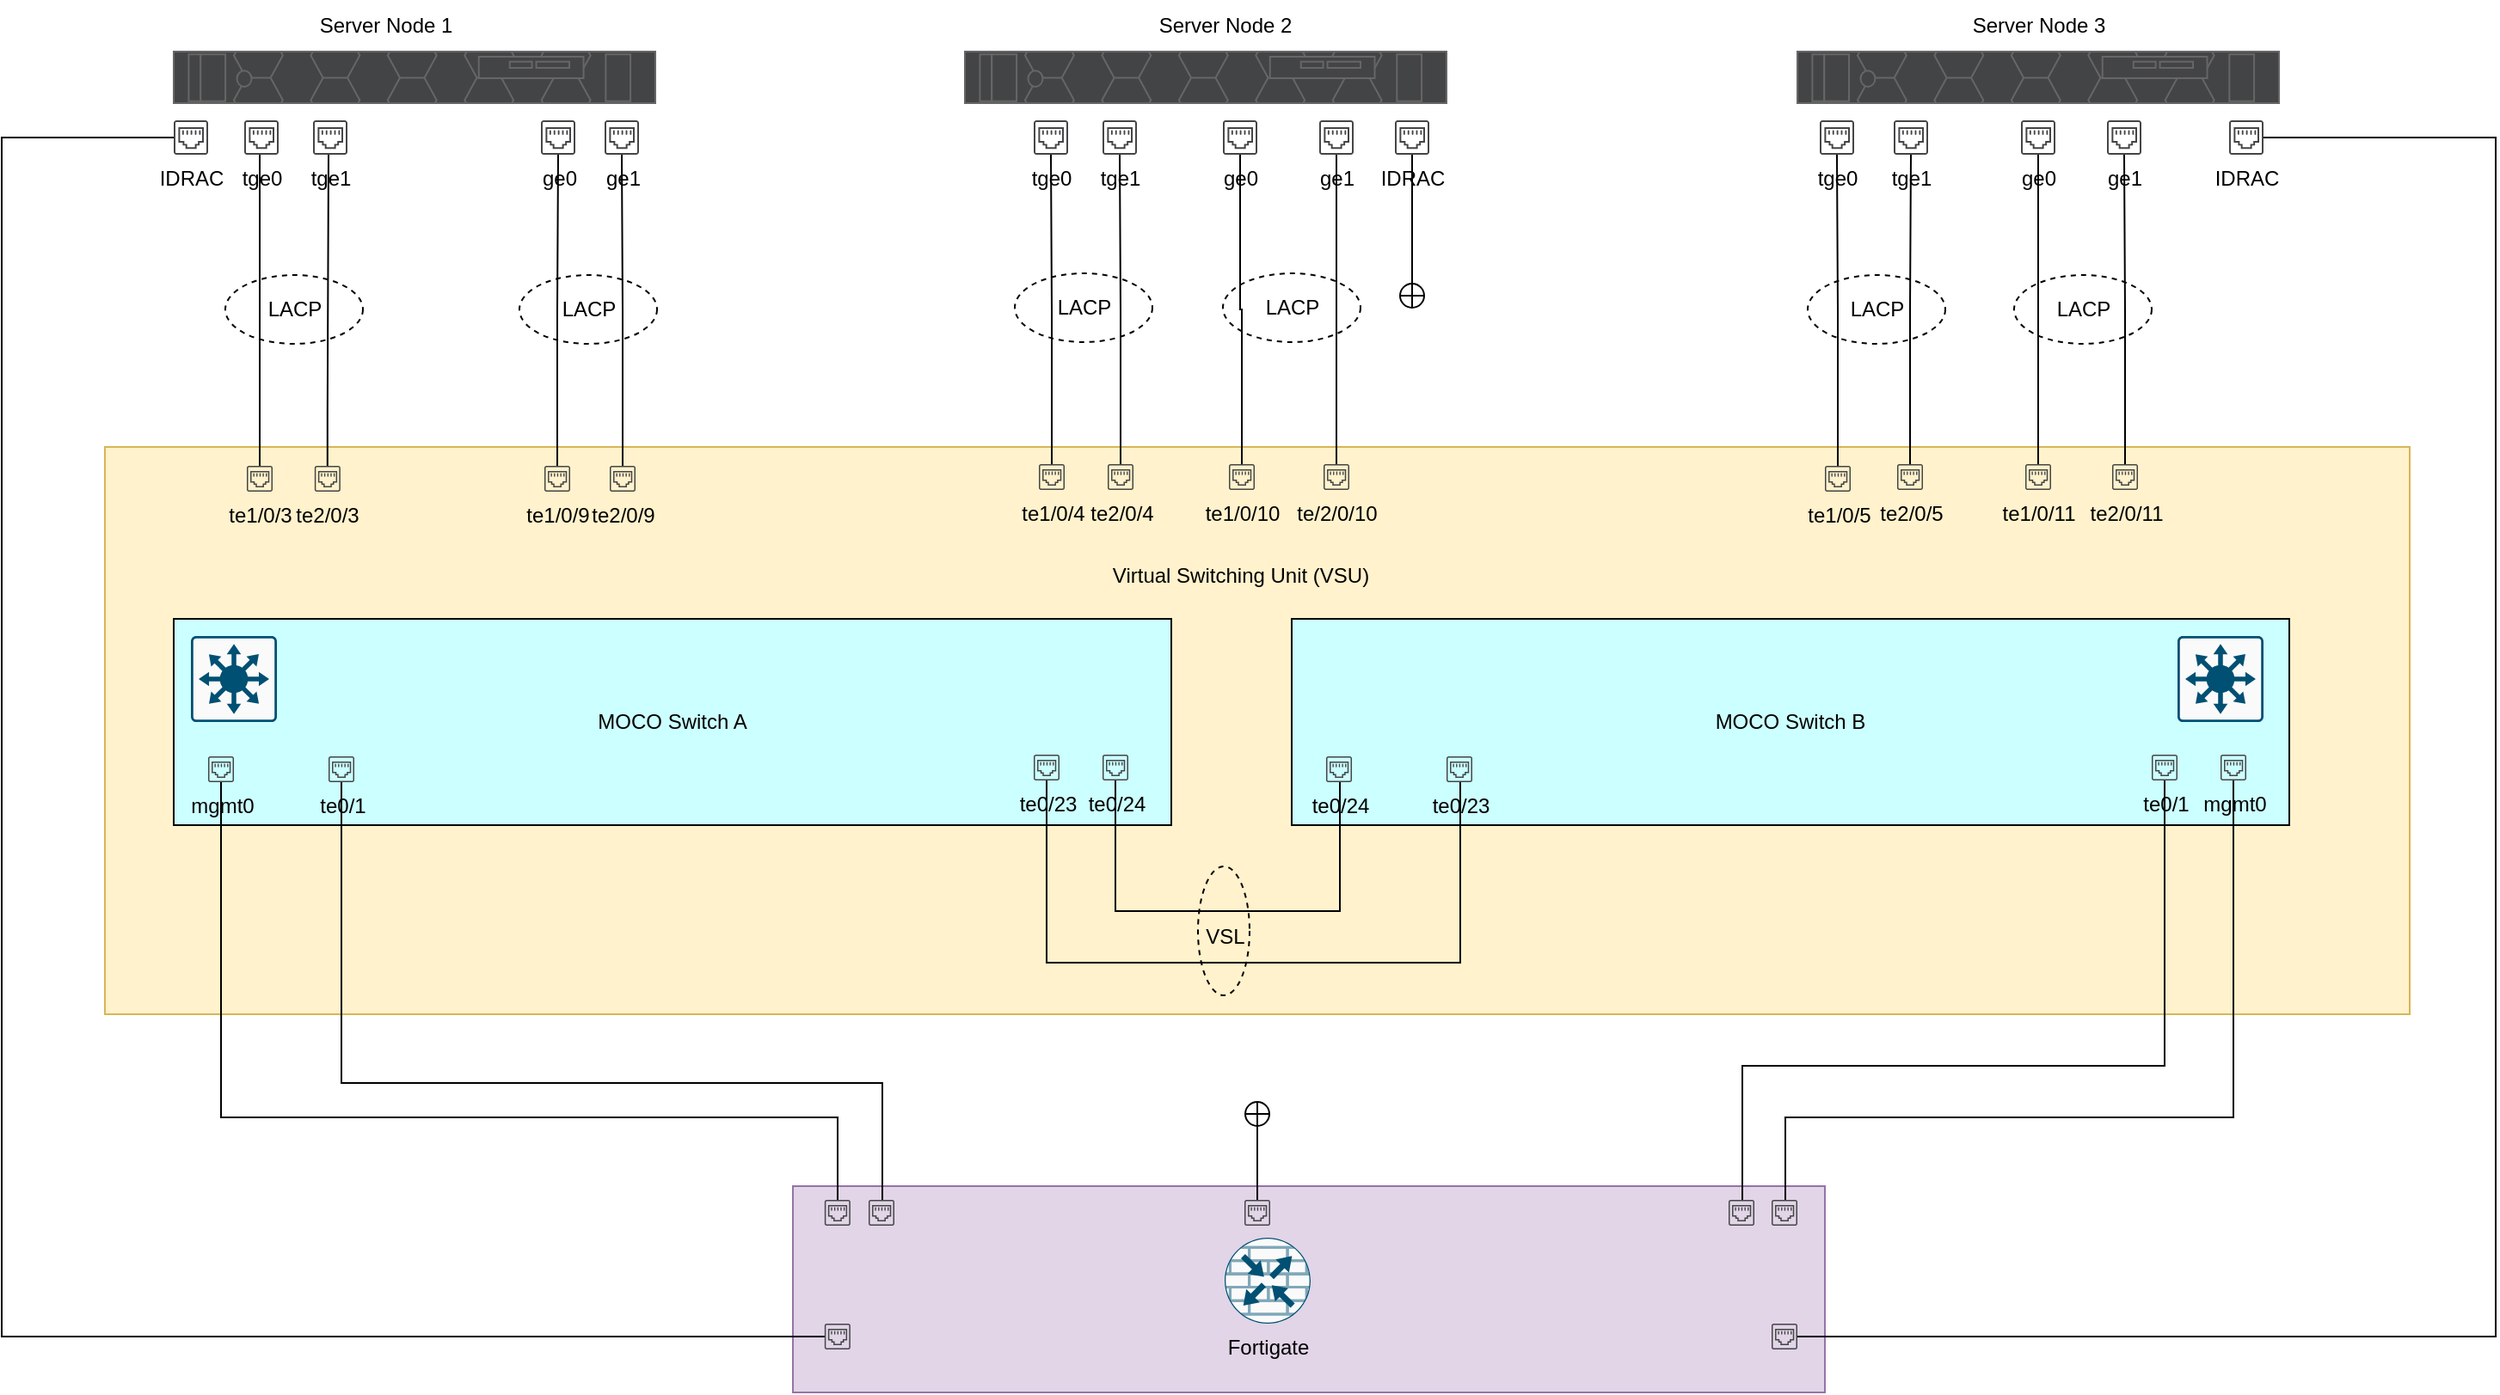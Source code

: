 <mxfile version="24.0.7" type="github">
  <diagram name="Page-1" id="QrXU7Ro9VfwUBPe0FeiA">
    <mxGraphModel dx="1687" dy="1987" grid="1" gridSize="10" guides="1" tooltips="1" connect="1" arrows="1" fold="1" page="1" pageScale="1" pageWidth="850" pageHeight="1100" math="0" shadow="0">
      <root>
        <mxCell id="0" />
        <mxCell id="1" parent="0" />
        <mxCell id="C_WioBEn_e1DX77lr8F8-119" value="" style="whiteSpace=wrap;html=1;shadow=0;dashed=0;sketch=0;pointerEvents=1;align=center;verticalAlign=top;fontFamily=Helvetica;fontSize=12;fillColor=#fff2cc;strokeColor=#d6b656;" vertex="1" parent="1">
          <mxGeometry x="110" y="220" width="1340" height="330" as="geometry" />
        </mxCell>
        <mxCell id="C_WioBEn_e1DX77lr8F8-40" value="" style="rounded=0;whiteSpace=wrap;html=1;fillColor=#e1d5e7;strokeColor=#9673a6;" vertex="1" parent="1">
          <mxGeometry x="510" y="650" width="600" height="120" as="geometry" />
        </mxCell>
        <mxCell id="C_WioBEn_e1DX77lr8F8-5" value="MOCO Switch A" style="rounded=0;whiteSpace=wrap;html=1;fillColor=#CCFFFF;movable=1;resizable=1;rotatable=1;deletable=1;editable=1;locked=0;connectable=1;" vertex="1" parent="1">
          <mxGeometry x="150" y="320" width="580.0" height="120" as="geometry" />
        </mxCell>
        <mxCell id="C_WioBEn_e1DX77lr8F8-34" value="Fortigate" style="sketch=0;points=[[0.5,0,0],[1,0.5,0],[0.5,1,0],[0,0.5,0],[0.145,0.145,0],[0.856,0.145,0],[0.855,0.856,0],[0.145,0.855,0]];verticalLabelPosition=bottom;html=1;verticalAlign=top;aspect=fixed;align=center;pointerEvents=1;shape=mxgraph.cisco19.rect;prIcon=router_with_firewall;fillColor=#FAFAFA;strokeColor=#005073;" vertex="1" parent="1">
          <mxGeometry x="761" y="680" width="50" height="50" as="geometry" />
        </mxCell>
        <mxCell id="C_WioBEn_e1DX77lr8F8-37" value="" style="sketch=0;pointerEvents=1;shadow=0;dashed=0;html=1;strokeColor=none;fillColor=#434445;aspect=fixed;labelPosition=center;verticalLabelPosition=bottom;verticalAlign=top;align=center;outlineConnect=0;shape=mxgraph.vvd.ethernet_port;" vertex="1" parent="1">
          <mxGeometry x="528.42" y="658" width="15" height="15" as="geometry" />
        </mxCell>
        <mxCell id="C_WioBEn_e1DX77lr8F8-47" value="" style="sketch=0;pointerEvents=1;shadow=0;dashed=0;html=1;strokeColor=none;fillColor=#434445;aspect=fixed;labelPosition=center;verticalLabelPosition=bottom;verticalAlign=top;align=center;outlineConnect=0;shape=mxgraph.vvd.ethernet_port;" vertex="1" parent="1">
          <mxGeometry x="554" y="658" width="15" height="15" as="geometry" />
        </mxCell>
        <mxCell id="C_WioBEn_e1DX77lr8F8-51" value="" style="sketch=0;pointerEvents=1;shadow=0;dashed=0;html=1;strokeColor=none;fillColor=#434445;aspect=fixed;labelPosition=center;verticalLabelPosition=bottom;verticalAlign=top;align=center;outlineConnect=0;shape=mxgraph.vvd.ethernet_port;" vertex="1" parent="1">
          <mxGeometry x="1054" y="658" width="15" height="15" as="geometry" />
        </mxCell>
        <mxCell id="C_WioBEn_e1DX77lr8F8-52" value="" style="sketch=0;pointerEvents=1;shadow=0;dashed=0;html=1;strokeColor=none;fillColor=#434445;aspect=fixed;labelPosition=center;verticalLabelPosition=bottom;verticalAlign=top;align=center;outlineConnect=0;shape=mxgraph.vvd.ethernet_port;" vertex="1" parent="1">
          <mxGeometry x="1079" y="658" width="15" height="15" as="geometry" />
        </mxCell>
        <mxCell id="C_WioBEn_e1DX77lr8F8-53" value="" style="sketch=0;points=[[0.015,0.015,0],[0.985,0.015,0],[0.985,0.985,0],[0.015,0.985,0],[0.25,0,0],[0.5,0,0],[0.75,0,0],[1,0.25,0],[1,0.5,0],[1,0.75,0],[0.75,1,0],[0.5,1,0],[0.25,1,0],[0,0.75,0],[0,0.5,0],[0,0.25,0]];verticalLabelPosition=bottom;html=1;verticalAlign=top;aspect=fixed;align=center;pointerEvents=1;shape=mxgraph.cisco19.rect;prIcon=l3_switch;fillColor=#FAFAFA;strokeColor=#005073;shadow=0;dashed=0;fontFamily=Helvetica;fontSize=12;fontColor=default;" vertex="1" parent="1">
          <mxGeometry x="160" y="330" width="50" height="50" as="geometry" />
        </mxCell>
        <mxCell id="C_WioBEn_e1DX77lr8F8-82" style="edgeStyle=orthogonalEdgeStyle;rounded=0;orthogonalLoop=1;jettySize=auto;html=1;fontFamily=Helvetica;fontSize=12;fontColor=default;endArrow=none;endFill=0;" edge="1" parent="1" source="C_WioBEn_e1DX77lr8F8-54" target="C_WioBEn_e1DX77lr8F8-37">
          <mxGeometry relative="1" as="geometry">
            <Array as="points">
              <mxPoint x="178" y="610" />
              <mxPoint x="536" y="610" />
            </Array>
          </mxGeometry>
        </mxCell>
        <mxCell id="C_WioBEn_e1DX77lr8F8-54" value="mgmt0" style="sketch=0;pointerEvents=1;shadow=0;dashed=0;html=1;strokeColor=none;fillColor=#434445;aspect=fixed;labelPosition=center;verticalLabelPosition=bottom;verticalAlign=top;align=center;outlineConnect=0;shape=mxgraph.vvd.ethernet_port;" vertex="1" parent="1">
          <mxGeometry x="170.0" y="400" width="15" height="15" as="geometry" />
        </mxCell>
        <mxCell id="C_WioBEn_e1DX77lr8F8-83" style="edgeStyle=orthogonalEdgeStyle;rounded=0;orthogonalLoop=1;jettySize=auto;html=1;fontFamily=Helvetica;fontSize=12;fontColor=default;endArrow=none;endFill=0;" edge="1" parent="1" source="C_WioBEn_e1DX77lr8F8-56" target="C_WioBEn_e1DX77lr8F8-47">
          <mxGeometry relative="1" as="geometry">
            <Array as="points">
              <mxPoint x="248" y="590" />
              <mxPoint x="562" y="590" />
            </Array>
          </mxGeometry>
        </mxCell>
        <mxCell id="C_WioBEn_e1DX77lr8F8-56" value="te0/1&lt;div&gt;&lt;br&gt;&lt;/div&gt;" style="sketch=0;pointerEvents=1;shadow=0;dashed=0;html=1;strokeColor=none;fillColor=#434445;aspect=fixed;labelPosition=center;verticalLabelPosition=bottom;verticalAlign=top;align=center;outlineConnect=0;shape=mxgraph.vvd.ethernet_port;" vertex="1" parent="1">
          <mxGeometry x="240.0" y="400" width="15" height="15" as="geometry" />
        </mxCell>
        <mxCell id="C_WioBEn_e1DX77lr8F8-64" value="te0/23" style="sketch=0;pointerEvents=1;shadow=0;dashed=0;html=1;strokeColor=none;fillColor=#434445;aspect=fixed;labelPosition=center;verticalLabelPosition=bottom;verticalAlign=top;align=center;outlineConnect=0;shape=mxgraph.vvd.ethernet_port;" vertex="1" parent="1">
          <mxGeometry x="650" y="399" width="15" height="15" as="geometry" />
        </mxCell>
        <mxCell id="C_WioBEn_e1DX77lr8F8-65" value="te0/24" style="sketch=0;pointerEvents=1;shadow=0;dashed=0;html=1;strokeColor=none;fillColor=#434445;aspect=fixed;labelPosition=center;verticalLabelPosition=bottom;verticalAlign=top;align=center;outlineConnect=0;shape=mxgraph.vvd.ethernet_port;" vertex="1" parent="1">
          <mxGeometry x="690" y="399" width="15" height="15" as="geometry" />
        </mxCell>
        <mxCell id="C_WioBEn_e1DX77lr8F8-67" value="MOCO Switch B" style="rounded=0;whiteSpace=wrap;html=1;fillColor=#CCFFFF;movable=1;resizable=1;rotatable=1;deletable=1;editable=1;locked=0;connectable=1;" vertex="1" parent="1">
          <mxGeometry x="800" y="320" width="580.0" height="120" as="geometry" />
        </mxCell>
        <mxCell id="C_WioBEn_e1DX77lr8F8-68" value="" style="sketch=0;points=[[0.015,0.015,0],[0.985,0.015,0],[0.985,0.985,0],[0.015,0.985,0],[0.25,0,0],[0.5,0,0],[0.75,0,0],[1,0.25,0],[1,0.5,0],[1,0.75,0],[0.75,1,0],[0.5,1,0],[0.25,1,0],[0,0.75,0],[0,0.5,0],[0,0.25,0]];verticalLabelPosition=bottom;html=1;verticalAlign=top;aspect=fixed;align=center;pointerEvents=1;shape=mxgraph.cisco19.rect;prIcon=l3_switch;fillColor=#FAFAFA;strokeColor=#005073;shadow=0;dashed=0;fontFamily=Helvetica;fontSize=12;fontColor=default;" vertex="1" parent="1">
          <mxGeometry x="1315" y="330" width="50" height="50" as="geometry" />
        </mxCell>
        <mxCell id="C_WioBEn_e1DX77lr8F8-69" value="te0/24" style="sketch=0;pointerEvents=1;shadow=0;dashed=0;html=1;strokeColor=none;fillColor=#434445;aspect=fixed;labelPosition=center;verticalLabelPosition=bottom;verticalAlign=top;align=center;outlineConnect=0;shape=mxgraph.vvd.ethernet_port;" vertex="1" parent="1">
          <mxGeometry x="820" y="400" width="15" height="15" as="geometry" />
        </mxCell>
        <mxCell id="C_WioBEn_e1DX77lr8F8-70" value="te0/23" style="sketch=0;pointerEvents=1;shadow=0;dashed=0;html=1;strokeColor=none;fillColor=#434445;aspect=fixed;labelPosition=center;verticalLabelPosition=bottom;verticalAlign=top;align=center;outlineConnect=0;shape=mxgraph.vvd.ethernet_port;" vertex="1" parent="1">
          <mxGeometry x="890" y="400" width="15" height="15" as="geometry" />
        </mxCell>
        <mxCell id="C_WioBEn_e1DX77lr8F8-85" style="edgeStyle=orthogonalEdgeStyle;rounded=0;orthogonalLoop=1;jettySize=auto;html=1;fontFamily=Helvetica;fontSize=12;fontColor=default;endArrow=none;endFill=0;" edge="1" parent="1" source="C_WioBEn_e1DX77lr8F8-78" target="C_WioBEn_e1DX77lr8F8-51">
          <mxGeometry relative="1" as="geometry">
            <Array as="points">
              <mxPoint x="1308" y="580" />
              <mxPoint x="1062" y="580" />
            </Array>
          </mxGeometry>
        </mxCell>
        <mxCell id="C_WioBEn_e1DX77lr8F8-78" value="te0/1" style="sketch=0;pointerEvents=1;shadow=0;dashed=0;html=1;strokeColor=none;fillColor=#434445;aspect=fixed;labelPosition=center;verticalLabelPosition=bottom;verticalAlign=top;align=center;outlineConnect=0;shape=mxgraph.vvd.ethernet_port;" vertex="1" parent="1">
          <mxGeometry x="1300" y="399" width="15" height="15" as="geometry" />
        </mxCell>
        <mxCell id="C_WioBEn_e1DX77lr8F8-86" style="edgeStyle=orthogonalEdgeStyle;rounded=0;orthogonalLoop=1;jettySize=auto;html=1;fontFamily=Helvetica;fontSize=12;fontColor=default;endArrow=none;endFill=0;" edge="1" parent="1" source="C_WioBEn_e1DX77lr8F8-79" target="C_WioBEn_e1DX77lr8F8-52">
          <mxGeometry relative="1" as="geometry">
            <Array as="points">
              <mxPoint x="1348" y="610" />
              <mxPoint x="1087" y="610" />
            </Array>
          </mxGeometry>
        </mxCell>
        <mxCell id="C_WioBEn_e1DX77lr8F8-79" value="mgmt0" style="sketch=0;pointerEvents=1;shadow=0;dashed=0;html=1;strokeColor=none;fillColor=#434445;aspect=fixed;labelPosition=center;verticalLabelPosition=bottom;verticalAlign=top;align=center;outlineConnect=0;shape=mxgraph.vvd.ethernet_port;" vertex="1" parent="1">
          <mxGeometry x="1340" y="399" width="15" height="15" as="geometry" />
        </mxCell>
        <mxCell id="C_WioBEn_e1DX77lr8F8-90" style="edgeStyle=orthogonalEdgeStyle;rounded=0;orthogonalLoop=1;jettySize=auto;html=1;fontFamily=Helvetica;fontSize=12;fontColor=default;endArrow=none;endFill=0;" edge="1" parent="1" source="C_WioBEn_e1DX77lr8F8-64" target="C_WioBEn_e1DX77lr8F8-70">
          <mxGeometry relative="1" as="geometry">
            <Array as="points">
              <mxPoint x="658" y="520" />
              <mxPoint x="898" y="520" />
            </Array>
          </mxGeometry>
        </mxCell>
        <mxCell id="C_WioBEn_e1DX77lr8F8-92" style="edgeStyle=orthogonalEdgeStyle;rounded=0;orthogonalLoop=1;jettySize=auto;html=1;fontFamily=Helvetica;fontSize=12;fontColor=default;endArrow=none;endFill=0;" edge="1" parent="1" source="C_WioBEn_e1DX77lr8F8-65" target="C_WioBEn_e1DX77lr8F8-69">
          <mxGeometry relative="1" as="geometry">
            <Array as="points">
              <mxPoint x="698" y="490" />
              <mxPoint x="828" y="490" />
            </Array>
          </mxGeometry>
        </mxCell>
        <mxCell id="C_WioBEn_e1DX77lr8F8-95" value="" style="strokeColor=#666666;html=1;labelPosition=right;align=left;spacingLeft=15;shadow=0;dashed=0;outlineConnect=0;shape=mxgraph.rack.dell.poweredge_r6525;sketch=0;pointerEvents=1;verticalAlign=top;fontFamily=Helvetica;fontSize=12;fontColor=default;fillColor=#434445;" vertex="1" parent="1">
          <mxGeometry x="150" y="-10" width="280" height="30" as="geometry" />
        </mxCell>
        <mxCell id="C_WioBEn_e1DX77lr8F8-96" value="ge0" style="sketch=0;pointerEvents=1;shadow=0;dashed=0;html=1;strokeColor=none;fillColor=#434445;aspect=fixed;labelPosition=center;verticalLabelPosition=bottom;verticalAlign=top;align=center;outlineConnect=0;shape=mxgraph.vvd.ethernet_port;fontFamily=Helvetica;fontSize=12;fontColor=default;" vertex="1" parent="1">
          <mxGeometry x="363.5" y="30" width="20" height="20" as="geometry" />
        </mxCell>
        <mxCell id="C_WioBEn_e1DX77lr8F8-97" value="ge1" style="sketch=0;pointerEvents=1;shadow=0;dashed=0;html=1;strokeColor=none;fillColor=#434445;aspect=fixed;labelPosition=center;verticalLabelPosition=bottom;verticalAlign=top;align=center;outlineConnect=0;shape=mxgraph.vvd.ethernet_port;fontFamily=Helvetica;fontSize=12;fontColor=default;" vertex="1" parent="1">
          <mxGeometry x="400.5" y="30" width="20" height="20" as="geometry" />
        </mxCell>
        <mxCell id="C_WioBEn_e1DX77lr8F8-98" value="tge0" style="sketch=0;pointerEvents=1;shadow=0;dashed=0;html=1;strokeColor=none;fillColor=#434445;aspect=fixed;labelPosition=center;verticalLabelPosition=bottom;verticalAlign=top;align=center;outlineConnect=0;shape=mxgraph.vvd.ethernet_port;fontFamily=Helvetica;fontSize=12;fontColor=default;" vertex="1" parent="1">
          <mxGeometry x="191" y="30" width="20" height="20" as="geometry" />
        </mxCell>
        <mxCell id="C_WioBEn_e1DX77lr8F8-99" value="tge1" style="sketch=0;pointerEvents=1;shadow=0;dashed=0;html=1;strokeColor=none;fillColor=#434445;aspect=fixed;labelPosition=center;verticalLabelPosition=bottom;verticalAlign=top;align=center;outlineConnect=0;shape=mxgraph.vvd.ethernet_port;fontFamily=Helvetica;fontSize=12;fontColor=default;" vertex="1" parent="1">
          <mxGeometry x="231" y="30" width="20" height="20" as="geometry" />
        </mxCell>
        <mxCell id="C_WioBEn_e1DX77lr8F8-100" value="" style="strokeColor=#666666;html=1;labelPosition=right;align=left;spacingLeft=15;shadow=0;dashed=0;outlineConnect=0;shape=mxgraph.rack.dell.poweredge_r6525;sketch=0;pointerEvents=1;verticalAlign=top;fontFamily=Helvetica;fontSize=12;fontColor=default;fillColor=#434445;" vertex="1" parent="1">
          <mxGeometry x="610" y="-10" width="280" height="30" as="geometry" />
        </mxCell>
        <mxCell id="C_WioBEn_e1DX77lr8F8-101" value="ge0" style="sketch=0;pointerEvents=1;shadow=0;dashed=0;html=1;strokeColor=none;fillColor=#434445;aspect=fixed;labelPosition=center;verticalLabelPosition=bottom;verticalAlign=top;align=center;outlineConnect=0;shape=mxgraph.vvd.ethernet_port;fontFamily=Helvetica;fontSize=12;fontColor=default;" vertex="1" parent="1">
          <mxGeometry x="760" y="30" width="20" height="20" as="geometry" />
        </mxCell>
        <mxCell id="C_WioBEn_e1DX77lr8F8-102" value="ge1" style="sketch=0;pointerEvents=1;shadow=0;dashed=0;html=1;strokeColor=none;fillColor=#434445;aspect=fixed;labelPosition=center;verticalLabelPosition=bottom;verticalAlign=top;align=center;outlineConnect=0;shape=mxgraph.vvd.ethernet_port;fontFamily=Helvetica;fontSize=12;fontColor=default;" vertex="1" parent="1">
          <mxGeometry x="816" y="30" width="20" height="20" as="geometry" />
        </mxCell>
        <mxCell id="C_WioBEn_e1DX77lr8F8-103" value="tge0" style="sketch=0;pointerEvents=1;shadow=0;dashed=0;html=1;strokeColor=none;fillColor=#434445;aspect=fixed;labelPosition=center;verticalLabelPosition=bottom;verticalAlign=top;align=center;outlineConnect=0;shape=mxgraph.vvd.ethernet_port;fontFamily=Helvetica;fontSize=12;fontColor=default;" vertex="1" parent="1">
          <mxGeometry x="650" y="30" width="20" height="20" as="geometry" />
        </mxCell>
        <mxCell id="C_WioBEn_e1DX77lr8F8-104" value="tge1" style="sketch=0;pointerEvents=1;shadow=0;dashed=0;html=1;strokeColor=none;fillColor=#434445;aspect=fixed;labelPosition=center;verticalLabelPosition=bottom;verticalAlign=top;align=center;outlineConnect=0;shape=mxgraph.vvd.ethernet_port;fontFamily=Helvetica;fontSize=12;fontColor=default;" vertex="1" parent="1">
          <mxGeometry x="690" y="30" width="20" height="20" as="geometry" />
        </mxCell>
        <mxCell id="C_WioBEn_e1DX77lr8F8-105" value="" style="strokeColor=#666666;html=1;labelPosition=right;align=left;spacingLeft=15;shadow=0;dashed=0;outlineConnect=0;shape=mxgraph.rack.dell.poweredge_r6525;sketch=0;pointerEvents=1;verticalAlign=top;fontFamily=Helvetica;fontSize=12;fontColor=default;fillColor=#434445;" vertex="1" parent="1">
          <mxGeometry x="1094" y="-10" width="280" height="30" as="geometry" />
        </mxCell>
        <mxCell id="C_WioBEn_e1DX77lr8F8-106" value="ge0" style="sketch=0;pointerEvents=1;shadow=0;dashed=0;html=1;strokeColor=none;fillColor=#434445;aspect=fixed;labelPosition=center;verticalLabelPosition=bottom;verticalAlign=top;align=center;outlineConnect=0;shape=mxgraph.vvd.ethernet_port;fontFamily=Helvetica;fontSize=12;fontColor=default;" vertex="1" parent="1">
          <mxGeometry x="1224" y="30" width="20" height="20" as="geometry" />
        </mxCell>
        <mxCell id="C_WioBEn_e1DX77lr8F8-107" value="ge1" style="sketch=0;pointerEvents=1;shadow=0;dashed=0;html=1;strokeColor=none;fillColor=#434445;aspect=fixed;labelPosition=center;verticalLabelPosition=bottom;verticalAlign=top;align=center;outlineConnect=0;shape=mxgraph.vvd.ethernet_port;fontFamily=Helvetica;fontSize=12;fontColor=default;" vertex="1" parent="1">
          <mxGeometry x="1274" y="30" width="20" height="20" as="geometry" />
        </mxCell>
        <mxCell id="C_WioBEn_e1DX77lr8F8-108" value="tge0" style="sketch=0;pointerEvents=1;shadow=0;dashed=0;html=1;strokeColor=none;fillColor=#434445;aspect=fixed;labelPosition=center;verticalLabelPosition=bottom;verticalAlign=top;align=center;outlineConnect=0;shape=mxgraph.vvd.ethernet_port;fontFamily=Helvetica;fontSize=12;fontColor=default;" vertex="1" parent="1">
          <mxGeometry x="1107" y="30" width="20" height="20" as="geometry" />
        </mxCell>
        <mxCell id="C_WioBEn_e1DX77lr8F8-109" value="tge1" style="sketch=0;pointerEvents=1;shadow=0;dashed=0;html=1;strokeColor=none;fillColor=#434445;aspect=fixed;labelPosition=center;verticalLabelPosition=bottom;verticalAlign=top;align=center;outlineConnect=0;shape=mxgraph.vvd.ethernet_port;fontFamily=Helvetica;fontSize=12;fontColor=default;" vertex="1" parent="1">
          <mxGeometry x="1150" y="30" width="20" height="20" as="geometry" />
        </mxCell>
        <mxCell id="C_WioBEn_e1DX77lr8F8-110" value="Server Node 1" style="text;html=1;align=center;verticalAlign=middle;resizable=0;points=[];autosize=1;strokeColor=none;fillColor=none;fontFamily=Helvetica;fontSize=12;fontColor=default;" vertex="1" parent="1">
          <mxGeometry x="223" y="-40" width="100" height="30" as="geometry" />
        </mxCell>
        <mxCell id="C_WioBEn_e1DX77lr8F8-112" value="Server Node 2" style="text;html=1;align=center;verticalAlign=middle;resizable=0;points=[];autosize=1;strokeColor=none;fillColor=none;fontFamily=Helvetica;fontSize=12;fontColor=default;" vertex="1" parent="1">
          <mxGeometry x="711" y="-40" width="100" height="30" as="geometry" />
        </mxCell>
        <mxCell id="C_WioBEn_e1DX77lr8F8-113" value="Server Node 3" style="text;html=1;align=center;verticalAlign=middle;resizable=0;points=[];autosize=1;strokeColor=none;fillColor=none;fontFamily=Helvetica;fontSize=12;fontColor=default;" vertex="1" parent="1">
          <mxGeometry x="1184" y="-40" width="100" height="30" as="geometry" />
        </mxCell>
        <mxCell id="C_WioBEn_e1DX77lr8F8-120" value="Virtual Switching Unit (VSU)" style="text;html=1;align=center;verticalAlign=middle;resizable=0;points=[];autosize=1;strokeColor=none;fillColor=none;fontFamily=Helvetica;fontSize=12;fontColor=default;" vertex="1" parent="1">
          <mxGeometry x="685" y="280" width="170" height="30" as="geometry" />
        </mxCell>
        <mxCell id="C_WioBEn_e1DX77lr8F8-135" style="edgeStyle=orthogonalEdgeStyle;rounded=0;orthogonalLoop=1;jettySize=auto;html=1;fontFamily=Helvetica;fontSize=12;fontColor=default;endArrow=none;endFill=0;" edge="1" parent="1" source="C_WioBEn_e1DX77lr8F8-121" target="C_WioBEn_e1DX77lr8F8-98">
          <mxGeometry relative="1" as="geometry">
            <Array as="points">
              <mxPoint x="200" y="200" />
              <mxPoint x="200" y="200" />
            </Array>
          </mxGeometry>
        </mxCell>
        <mxCell id="C_WioBEn_e1DX77lr8F8-121" value="te1/0/3" style="sketch=0;pointerEvents=1;shadow=0;dashed=0;html=1;strokeColor=none;fillColor=#434445;aspect=fixed;labelPosition=center;verticalLabelPosition=bottom;verticalAlign=top;align=center;outlineConnect=0;shape=mxgraph.vvd.ethernet_port;" vertex="1" parent="1">
          <mxGeometry x="192.5" y="231" width="15" height="15" as="geometry" />
        </mxCell>
        <mxCell id="C_WioBEn_e1DX77lr8F8-137" style="edgeStyle=orthogonalEdgeStyle;rounded=0;orthogonalLoop=1;jettySize=auto;html=1;fontFamily=Helvetica;fontSize=12;fontColor=default;endArrow=none;endFill=0;" edge="1" parent="1" source="C_WioBEn_e1DX77lr8F8-122" target="C_WioBEn_e1DX77lr8F8-99">
          <mxGeometry relative="1" as="geometry">
            <Array as="points">
              <mxPoint x="240" y="200" />
              <mxPoint x="240" y="200" />
            </Array>
          </mxGeometry>
        </mxCell>
        <mxCell id="C_WioBEn_e1DX77lr8F8-122" value="te2/0/3" style="sketch=0;pointerEvents=1;shadow=0;dashed=0;html=1;strokeColor=none;fillColor=#434445;aspect=fixed;labelPosition=center;verticalLabelPosition=bottom;verticalAlign=top;align=center;outlineConnect=0;shape=mxgraph.vvd.ethernet_port;" vertex="1" parent="1">
          <mxGeometry x="231.92" y="231" width="15" height="15" as="geometry" />
        </mxCell>
        <mxCell id="C_WioBEn_e1DX77lr8F8-139" style="edgeStyle=orthogonalEdgeStyle;rounded=0;orthogonalLoop=1;jettySize=auto;html=1;fontFamily=Helvetica;fontSize=12;fontColor=default;endArrow=none;endFill=0;" edge="1" parent="1" source="C_WioBEn_e1DX77lr8F8-123" target="C_WioBEn_e1DX77lr8F8-96">
          <mxGeometry relative="1" as="geometry" />
        </mxCell>
        <mxCell id="C_WioBEn_e1DX77lr8F8-123" value="te1/0/9" style="sketch=0;pointerEvents=1;shadow=0;dashed=0;html=1;strokeColor=none;fillColor=#434445;aspect=fixed;labelPosition=center;verticalLabelPosition=bottom;verticalAlign=top;align=center;outlineConnect=0;shape=mxgraph.vvd.ethernet_port;" vertex="1" parent="1">
          <mxGeometry x="365.5" y="231" width="15" height="15" as="geometry" />
        </mxCell>
        <mxCell id="C_WioBEn_e1DX77lr8F8-140" style="edgeStyle=orthogonalEdgeStyle;rounded=0;orthogonalLoop=1;jettySize=auto;html=1;fontFamily=Helvetica;fontSize=12;fontColor=default;endArrow=none;endFill=0;" edge="1" parent="1" source="C_WioBEn_e1DX77lr8F8-124" target="C_WioBEn_e1DX77lr8F8-97">
          <mxGeometry relative="1" as="geometry" />
        </mxCell>
        <mxCell id="C_WioBEn_e1DX77lr8F8-124" value="te2/0/9" style="sketch=0;pointerEvents=1;shadow=0;dashed=0;html=1;strokeColor=none;fillColor=#434445;aspect=fixed;labelPosition=center;verticalLabelPosition=bottom;verticalAlign=top;align=center;outlineConnect=0;shape=mxgraph.vvd.ethernet_port;" vertex="1" parent="1">
          <mxGeometry x="403.5" y="231" width="15" height="15" as="geometry" />
        </mxCell>
        <mxCell id="C_WioBEn_e1DX77lr8F8-143" style="edgeStyle=orthogonalEdgeStyle;rounded=0;orthogonalLoop=1;jettySize=auto;html=1;fontFamily=Helvetica;fontSize=12;fontColor=default;endArrow=none;endFill=0;" edge="1" parent="1" source="C_WioBEn_e1DX77lr8F8-125" target="C_WioBEn_e1DX77lr8F8-103">
          <mxGeometry relative="1" as="geometry" />
        </mxCell>
        <mxCell id="C_WioBEn_e1DX77lr8F8-125" value="te1/0/4" style="sketch=0;pointerEvents=1;shadow=0;dashed=0;html=1;strokeColor=none;fillColor=#434445;aspect=fixed;labelPosition=center;verticalLabelPosition=bottom;verticalAlign=top;align=center;outlineConnect=0;shape=mxgraph.vvd.ethernet_port;" vertex="1" parent="1">
          <mxGeometry x="653" y="230" width="15" height="15" as="geometry" />
        </mxCell>
        <mxCell id="C_WioBEn_e1DX77lr8F8-144" style="edgeStyle=orthogonalEdgeStyle;rounded=0;orthogonalLoop=1;jettySize=auto;html=1;fontFamily=Helvetica;fontSize=12;fontColor=default;endArrow=none;endFill=0;" edge="1" parent="1" source="C_WioBEn_e1DX77lr8F8-126" target="C_WioBEn_e1DX77lr8F8-104">
          <mxGeometry relative="1" as="geometry" />
        </mxCell>
        <mxCell id="C_WioBEn_e1DX77lr8F8-126" value="te2/0/4" style="sketch=0;pointerEvents=1;shadow=0;dashed=0;html=1;strokeColor=none;fillColor=#434445;aspect=fixed;labelPosition=center;verticalLabelPosition=bottom;verticalAlign=top;align=center;outlineConnect=0;shape=mxgraph.vvd.ethernet_port;" vertex="1" parent="1">
          <mxGeometry x="693" y="230" width="15" height="15" as="geometry" />
        </mxCell>
        <mxCell id="C_WioBEn_e1DX77lr8F8-145" style="edgeStyle=orthogonalEdgeStyle;rounded=0;orthogonalLoop=1;jettySize=auto;html=1;fontFamily=Helvetica;fontSize=12;fontColor=default;endArrow=none;endFill=0;" edge="1" parent="1" source="C_WioBEn_e1DX77lr8F8-127" target="C_WioBEn_e1DX77lr8F8-101">
          <mxGeometry relative="1" as="geometry" />
        </mxCell>
        <mxCell id="C_WioBEn_e1DX77lr8F8-127" value="te1/0/10" style="sketch=0;pointerEvents=1;shadow=0;dashed=0;html=1;strokeColor=none;fillColor=#434445;aspect=fixed;labelPosition=center;verticalLabelPosition=bottom;verticalAlign=top;align=center;outlineConnect=0;shape=mxgraph.vvd.ethernet_port;" vertex="1" parent="1">
          <mxGeometry x="763.5" y="230" width="15" height="15" as="geometry" />
        </mxCell>
        <mxCell id="C_WioBEn_e1DX77lr8F8-146" style="edgeStyle=orthogonalEdgeStyle;rounded=0;orthogonalLoop=1;jettySize=auto;html=1;fontFamily=Helvetica;fontSize=12;fontColor=default;endArrow=none;endFill=0;" edge="1" parent="1" source="C_WioBEn_e1DX77lr8F8-128" target="C_WioBEn_e1DX77lr8F8-102">
          <mxGeometry relative="1" as="geometry" />
        </mxCell>
        <mxCell id="C_WioBEn_e1DX77lr8F8-128" value="te/2/0/10" style="sketch=0;pointerEvents=1;shadow=0;dashed=0;html=1;strokeColor=none;fillColor=#434445;aspect=fixed;labelPosition=center;verticalLabelPosition=bottom;verticalAlign=top;align=center;outlineConnect=0;shape=mxgraph.vvd.ethernet_port;" vertex="1" parent="1">
          <mxGeometry x="818.5" y="230" width="15" height="15" as="geometry" />
        </mxCell>
        <mxCell id="C_WioBEn_e1DX77lr8F8-147" style="edgeStyle=orthogonalEdgeStyle;rounded=0;orthogonalLoop=1;jettySize=auto;html=1;fontFamily=Helvetica;fontSize=12;fontColor=default;endArrow=none;endFill=0;" edge="1" parent="1" source="C_WioBEn_e1DX77lr8F8-129" target="C_WioBEn_e1DX77lr8F8-108">
          <mxGeometry relative="1" as="geometry" />
        </mxCell>
        <mxCell id="C_WioBEn_e1DX77lr8F8-129" value="te1/0/5" style="sketch=0;pointerEvents=1;shadow=0;dashed=0;html=1;strokeColor=none;fillColor=#434445;aspect=fixed;labelPosition=center;verticalLabelPosition=bottom;verticalAlign=top;align=center;outlineConnect=0;shape=mxgraph.vvd.ethernet_port;" vertex="1" parent="1">
          <mxGeometry x="1110" y="231" width="15" height="15" as="geometry" />
        </mxCell>
        <mxCell id="C_WioBEn_e1DX77lr8F8-148" style="edgeStyle=orthogonalEdgeStyle;rounded=0;orthogonalLoop=1;jettySize=auto;html=1;fontFamily=Helvetica;fontSize=12;fontColor=default;endArrow=none;endFill=0;" edge="1" parent="1" source="C_WioBEn_e1DX77lr8F8-130" target="C_WioBEn_e1DX77lr8F8-109">
          <mxGeometry relative="1" as="geometry" />
        </mxCell>
        <mxCell id="C_WioBEn_e1DX77lr8F8-130" value="te2/0/5" style="sketch=0;pointerEvents=1;shadow=0;dashed=0;html=1;strokeColor=none;fillColor=#434445;aspect=fixed;labelPosition=center;verticalLabelPosition=bottom;verticalAlign=top;align=center;outlineConnect=0;shape=mxgraph.vvd.ethernet_port;" vertex="1" parent="1">
          <mxGeometry x="1152" y="230" width="15" height="15" as="geometry" />
        </mxCell>
        <mxCell id="C_WioBEn_e1DX77lr8F8-149" style="edgeStyle=orthogonalEdgeStyle;rounded=0;orthogonalLoop=1;jettySize=auto;html=1;fontFamily=Helvetica;fontSize=12;fontColor=default;endArrow=none;endFill=0;" edge="1" parent="1" source="C_WioBEn_e1DX77lr8F8-133" target="C_WioBEn_e1DX77lr8F8-106">
          <mxGeometry relative="1" as="geometry" />
        </mxCell>
        <mxCell id="C_WioBEn_e1DX77lr8F8-133" value="te1/0/11" style="sketch=0;pointerEvents=1;shadow=0;dashed=0;html=1;strokeColor=none;fillColor=#434445;aspect=fixed;labelPosition=center;verticalLabelPosition=bottom;verticalAlign=top;align=center;outlineConnect=0;shape=mxgraph.vvd.ethernet_port;" vertex="1" parent="1">
          <mxGeometry x="1226.5" y="230" width="15" height="15" as="geometry" />
        </mxCell>
        <mxCell id="C_WioBEn_e1DX77lr8F8-150" style="edgeStyle=orthogonalEdgeStyle;rounded=0;orthogonalLoop=1;jettySize=auto;html=1;fontFamily=Helvetica;fontSize=12;fontColor=default;endArrow=none;endFill=0;" edge="1" parent="1" source="C_WioBEn_e1DX77lr8F8-134" target="C_WioBEn_e1DX77lr8F8-107">
          <mxGeometry relative="1" as="geometry" />
        </mxCell>
        <mxCell id="C_WioBEn_e1DX77lr8F8-134" value="te2/0/11" style="sketch=0;pointerEvents=1;shadow=0;dashed=0;html=1;strokeColor=none;fillColor=#434445;aspect=fixed;labelPosition=center;verticalLabelPosition=bottom;verticalAlign=top;align=center;outlineConnect=0;shape=mxgraph.vvd.ethernet_port;" vertex="1" parent="1">
          <mxGeometry x="1277" y="230" width="15" height="15" as="geometry" />
        </mxCell>
        <mxCell id="C_WioBEn_e1DX77lr8F8-152" value="IDRAC" style="sketch=0;pointerEvents=1;shadow=0;dashed=0;html=1;strokeColor=none;fillColor=#434445;aspect=fixed;labelPosition=center;verticalLabelPosition=bottom;verticalAlign=top;align=center;outlineConnect=0;shape=mxgraph.vvd.ethernet_port;fontFamily=Helvetica;fontSize=12;fontColor=default;" vertex="1" parent="1">
          <mxGeometry x="150" y="30" width="20" height="20" as="geometry" />
        </mxCell>
        <mxCell id="C_WioBEn_e1DX77lr8F8-153" value="IDRAC" style="sketch=0;pointerEvents=1;shadow=0;dashed=0;html=1;strokeColor=none;fillColor=#434445;aspect=fixed;labelPosition=center;verticalLabelPosition=bottom;verticalAlign=top;align=center;outlineConnect=0;shape=mxgraph.vvd.ethernet_port;fontFamily=Helvetica;fontSize=12;fontColor=default;" vertex="1" parent="1">
          <mxGeometry x="1345" y="30" width="20" height="20" as="geometry" />
        </mxCell>
        <mxCell id="C_WioBEn_e1DX77lr8F8-156" style="edgeStyle=orthogonalEdgeStyle;rounded=0;orthogonalLoop=1;jettySize=auto;html=1;fontFamily=Helvetica;fontSize=12;fontColor=default;endArrow=none;endFill=0;" edge="1" parent="1" source="C_WioBEn_e1DX77lr8F8-154" target="C_WioBEn_e1DX77lr8F8-153">
          <mxGeometry relative="1" as="geometry">
            <Array as="points">
              <mxPoint x="1500" y="737" />
              <mxPoint x="1500" y="40" />
            </Array>
          </mxGeometry>
        </mxCell>
        <mxCell id="C_WioBEn_e1DX77lr8F8-154" value="" style="sketch=0;pointerEvents=1;shadow=0;dashed=0;html=1;strokeColor=none;fillColor=#434445;aspect=fixed;labelPosition=center;verticalLabelPosition=bottom;verticalAlign=top;align=center;outlineConnect=0;shape=mxgraph.vvd.ethernet_port;" vertex="1" parent="1">
          <mxGeometry x="1079" y="730" width="15" height="15" as="geometry" />
        </mxCell>
        <mxCell id="C_WioBEn_e1DX77lr8F8-157" style="edgeStyle=orthogonalEdgeStyle;rounded=0;orthogonalLoop=1;jettySize=auto;html=1;fontFamily=Helvetica;fontSize=12;fontColor=default;endArrow=none;endFill=0;" edge="1" parent="1" source="C_WioBEn_e1DX77lr8F8-155" target="C_WioBEn_e1DX77lr8F8-152">
          <mxGeometry relative="1" as="geometry">
            <Array as="points">
              <mxPoint x="50" y="737" />
              <mxPoint x="50" y="40" />
            </Array>
          </mxGeometry>
        </mxCell>
        <mxCell id="C_WioBEn_e1DX77lr8F8-155" value="" style="sketch=0;pointerEvents=1;shadow=0;dashed=0;html=1;strokeColor=none;fillColor=#434445;aspect=fixed;labelPosition=center;verticalLabelPosition=bottom;verticalAlign=top;align=center;outlineConnect=0;shape=mxgraph.vvd.ethernet_port;" vertex="1" parent="1">
          <mxGeometry x="528.42" y="730" width="15" height="15" as="geometry" />
        </mxCell>
        <mxCell id="C_WioBEn_e1DX77lr8F8-159" style="edgeStyle=orthogonalEdgeStyle;rounded=0;orthogonalLoop=1;jettySize=auto;html=1;fontFamily=Helvetica;fontSize=12;fontColor=default;endArrow=circlePlus;endFill=0;" edge="1" parent="1" source="C_WioBEn_e1DX77lr8F8-158">
          <mxGeometry relative="1" as="geometry">
            <mxPoint x="780" y="600" as="targetPoint" />
          </mxGeometry>
        </mxCell>
        <mxCell id="C_WioBEn_e1DX77lr8F8-158" value="" style="sketch=0;pointerEvents=1;shadow=0;dashed=0;html=1;strokeColor=none;fillColor=#434445;aspect=fixed;labelPosition=center;verticalLabelPosition=bottom;verticalAlign=top;align=center;outlineConnect=0;shape=mxgraph.vvd.ethernet_port;" vertex="1" parent="1">
          <mxGeometry x="772.5" y="658" width="15" height="15" as="geometry" />
        </mxCell>
        <mxCell id="C_WioBEn_e1DX77lr8F8-162" style="edgeStyle=orthogonalEdgeStyle;rounded=0;orthogonalLoop=1;jettySize=auto;html=1;fontFamily=Helvetica;fontSize=12;fontColor=default;endArrow=circlePlus;endFill=0;" edge="1" parent="1" source="C_WioBEn_e1DX77lr8F8-161">
          <mxGeometry relative="1" as="geometry">
            <mxPoint x="870" y="140" as="targetPoint" />
            <Array as="points">
              <mxPoint x="870" y="130" />
            </Array>
          </mxGeometry>
        </mxCell>
        <mxCell id="C_WioBEn_e1DX77lr8F8-161" value="IDRAC" style="sketch=0;pointerEvents=1;shadow=0;dashed=0;html=1;strokeColor=none;fillColor=#434445;aspect=fixed;labelPosition=center;verticalLabelPosition=bottom;verticalAlign=top;align=center;outlineConnect=0;shape=mxgraph.vvd.ethernet_port;fontFamily=Helvetica;fontSize=12;fontColor=default;" vertex="1" parent="1">
          <mxGeometry x="860" y="30" width="20" height="20" as="geometry" />
        </mxCell>
        <mxCell id="C_WioBEn_e1DX77lr8F8-163" value="VSL" style="text;html=1;align=center;verticalAlign=middle;resizable=0;points=[];autosize=1;strokeColor=none;fillColor=none;fontFamily=Helvetica;fontSize=12;fontColor=default;" vertex="1" parent="1">
          <mxGeometry x="736" y="490" width="50" height="30" as="geometry" />
        </mxCell>
        <mxCell id="C_WioBEn_e1DX77lr8F8-164" value="" style="ellipse;whiteSpace=wrap;html=1;shadow=0;dashed=1;sketch=0;pointerEvents=1;align=center;verticalAlign=top;fontFamily=Helvetica;fontSize=12;fontColor=default;fillColor=none;" vertex="1" parent="1">
          <mxGeometry x="745.5" y="464" width="30" height="75" as="geometry" />
        </mxCell>
        <mxCell id="C_WioBEn_e1DX77lr8F8-168" value="" style="group" vertex="1" connectable="0" parent="1">
          <mxGeometry x="180" y="120" width="80" height="40" as="geometry" />
        </mxCell>
        <mxCell id="C_WioBEn_e1DX77lr8F8-166" value="" style="ellipse;whiteSpace=wrap;html=1;shadow=0;dashed=1;sketch=0;pointerEvents=1;align=center;verticalAlign=top;fontFamily=Helvetica;fontSize=12;fontColor=default;fillColor=none;" vertex="1" parent="C_WioBEn_e1DX77lr8F8-168">
          <mxGeometry width="80" height="40" as="geometry" />
        </mxCell>
        <mxCell id="C_WioBEn_e1DX77lr8F8-167" value="LACP" style="text;html=1;align=center;verticalAlign=middle;resizable=0;points=[];autosize=1;strokeColor=none;fillColor=none;fontFamily=Helvetica;fontSize=12;fontColor=default;" vertex="1" parent="C_WioBEn_e1DX77lr8F8-168">
          <mxGeometry x="15" y="5" width="50" height="30" as="geometry" />
        </mxCell>
        <mxCell id="C_WioBEn_e1DX77lr8F8-169" value="" style="group" vertex="1" connectable="0" parent="1">
          <mxGeometry x="351" y="120" width="80" height="40" as="geometry" />
        </mxCell>
        <mxCell id="C_WioBEn_e1DX77lr8F8-170" value="" style="ellipse;whiteSpace=wrap;html=1;shadow=0;dashed=1;sketch=0;pointerEvents=1;align=center;verticalAlign=top;fontFamily=Helvetica;fontSize=12;fontColor=default;fillColor=none;" vertex="1" parent="C_WioBEn_e1DX77lr8F8-169">
          <mxGeometry width="80" height="40" as="geometry" />
        </mxCell>
        <mxCell id="C_WioBEn_e1DX77lr8F8-171" value="LACP" style="text;html=1;align=center;verticalAlign=middle;resizable=0;points=[];autosize=1;strokeColor=none;fillColor=none;fontFamily=Helvetica;fontSize=12;fontColor=default;" vertex="1" parent="C_WioBEn_e1DX77lr8F8-169">
          <mxGeometry x="15" y="5" width="50" height="30" as="geometry" />
        </mxCell>
        <mxCell id="C_WioBEn_e1DX77lr8F8-172" value="" style="group" vertex="1" connectable="0" parent="1">
          <mxGeometry x="639" y="119" width="80" height="40" as="geometry" />
        </mxCell>
        <mxCell id="C_WioBEn_e1DX77lr8F8-173" value="" style="ellipse;whiteSpace=wrap;html=1;shadow=0;dashed=1;sketch=0;pointerEvents=1;align=center;verticalAlign=top;fontFamily=Helvetica;fontSize=12;fontColor=default;fillColor=none;" vertex="1" parent="C_WioBEn_e1DX77lr8F8-172">
          <mxGeometry width="80" height="40" as="geometry" />
        </mxCell>
        <mxCell id="C_WioBEn_e1DX77lr8F8-174" value="LACP" style="text;html=1;align=center;verticalAlign=middle;resizable=0;points=[];autosize=1;strokeColor=none;fillColor=none;fontFamily=Helvetica;fontSize=12;fontColor=default;" vertex="1" parent="C_WioBEn_e1DX77lr8F8-172">
          <mxGeometry x="15" y="5" width="50" height="30" as="geometry" />
        </mxCell>
        <mxCell id="C_WioBEn_e1DX77lr8F8-175" value="" style="group" vertex="1" connectable="0" parent="1">
          <mxGeometry x="760" y="119" width="80" height="40" as="geometry" />
        </mxCell>
        <mxCell id="C_WioBEn_e1DX77lr8F8-176" value="" style="ellipse;whiteSpace=wrap;html=1;shadow=0;dashed=1;sketch=0;pointerEvents=1;align=center;verticalAlign=top;fontFamily=Helvetica;fontSize=12;fontColor=default;fillColor=none;" vertex="1" parent="C_WioBEn_e1DX77lr8F8-175">
          <mxGeometry width="80" height="40" as="geometry" />
        </mxCell>
        <mxCell id="C_WioBEn_e1DX77lr8F8-177" value="LACP" style="text;html=1;align=center;verticalAlign=middle;resizable=0;points=[];autosize=1;strokeColor=none;fillColor=none;fontFamily=Helvetica;fontSize=12;fontColor=default;" vertex="1" parent="C_WioBEn_e1DX77lr8F8-175">
          <mxGeometry x="15" y="5" width="50" height="30" as="geometry" />
        </mxCell>
        <mxCell id="C_WioBEn_e1DX77lr8F8-178" value="" style="group" vertex="1" connectable="0" parent="1">
          <mxGeometry x="1100" y="120" width="80" height="40" as="geometry" />
        </mxCell>
        <mxCell id="C_WioBEn_e1DX77lr8F8-179" value="" style="ellipse;whiteSpace=wrap;html=1;shadow=0;dashed=1;sketch=0;pointerEvents=1;align=center;verticalAlign=top;fontFamily=Helvetica;fontSize=12;fontColor=default;fillColor=none;" vertex="1" parent="C_WioBEn_e1DX77lr8F8-178">
          <mxGeometry width="80" height="40" as="geometry" />
        </mxCell>
        <mxCell id="C_WioBEn_e1DX77lr8F8-180" value="LACP" style="text;html=1;align=center;verticalAlign=middle;resizable=0;points=[];autosize=1;strokeColor=none;fillColor=none;fontFamily=Helvetica;fontSize=12;fontColor=default;" vertex="1" parent="C_WioBEn_e1DX77lr8F8-178">
          <mxGeometry x="15" y="5" width="50" height="30" as="geometry" />
        </mxCell>
        <mxCell id="C_WioBEn_e1DX77lr8F8-181" value="" style="group" vertex="1" connectable="0" parent="1">
          <mxGeometry x="1220" y="120" width="80" height="40" as="geometry" />
        </mxCell>
        <mxCell id="C_WioBEn_e1DX77lr8F8-182" value="" style="ellipse;whiteSpace=wrap;html=1;shadow=0;dashed=1;sketch=0;pointerEvents=1;align=center;verticalAlign=top;fontFamily=Helvetica;fontSize=12;fontColor=default;fillColor=none;" vertex="1" parent="C_WioBEn_e1DX77lr8F8-181">
          <mxGeometry width="80" height="40" as="geometry" />
        </mxCell>
        <mxCell id="C_WioBEn_e1DX77lr8F8-183" value="LACP" style="text;html=1;align=center;verticalAlign=middle;resizable=0;points=[];autosize=1;strokeColor=none;fillColor=none;fontFamily=Helvetica;fontSize=12;fontColor=default;" vertex="1" parent="C_WioBEn_e1DX77lr8F8-181">
          <mxGeometry x="15" y="5" width="50" height="30" as="geometry" />
        </mxCell>
      </root>
    </mxGraphModel>
  </diagram>
</mxfile>
